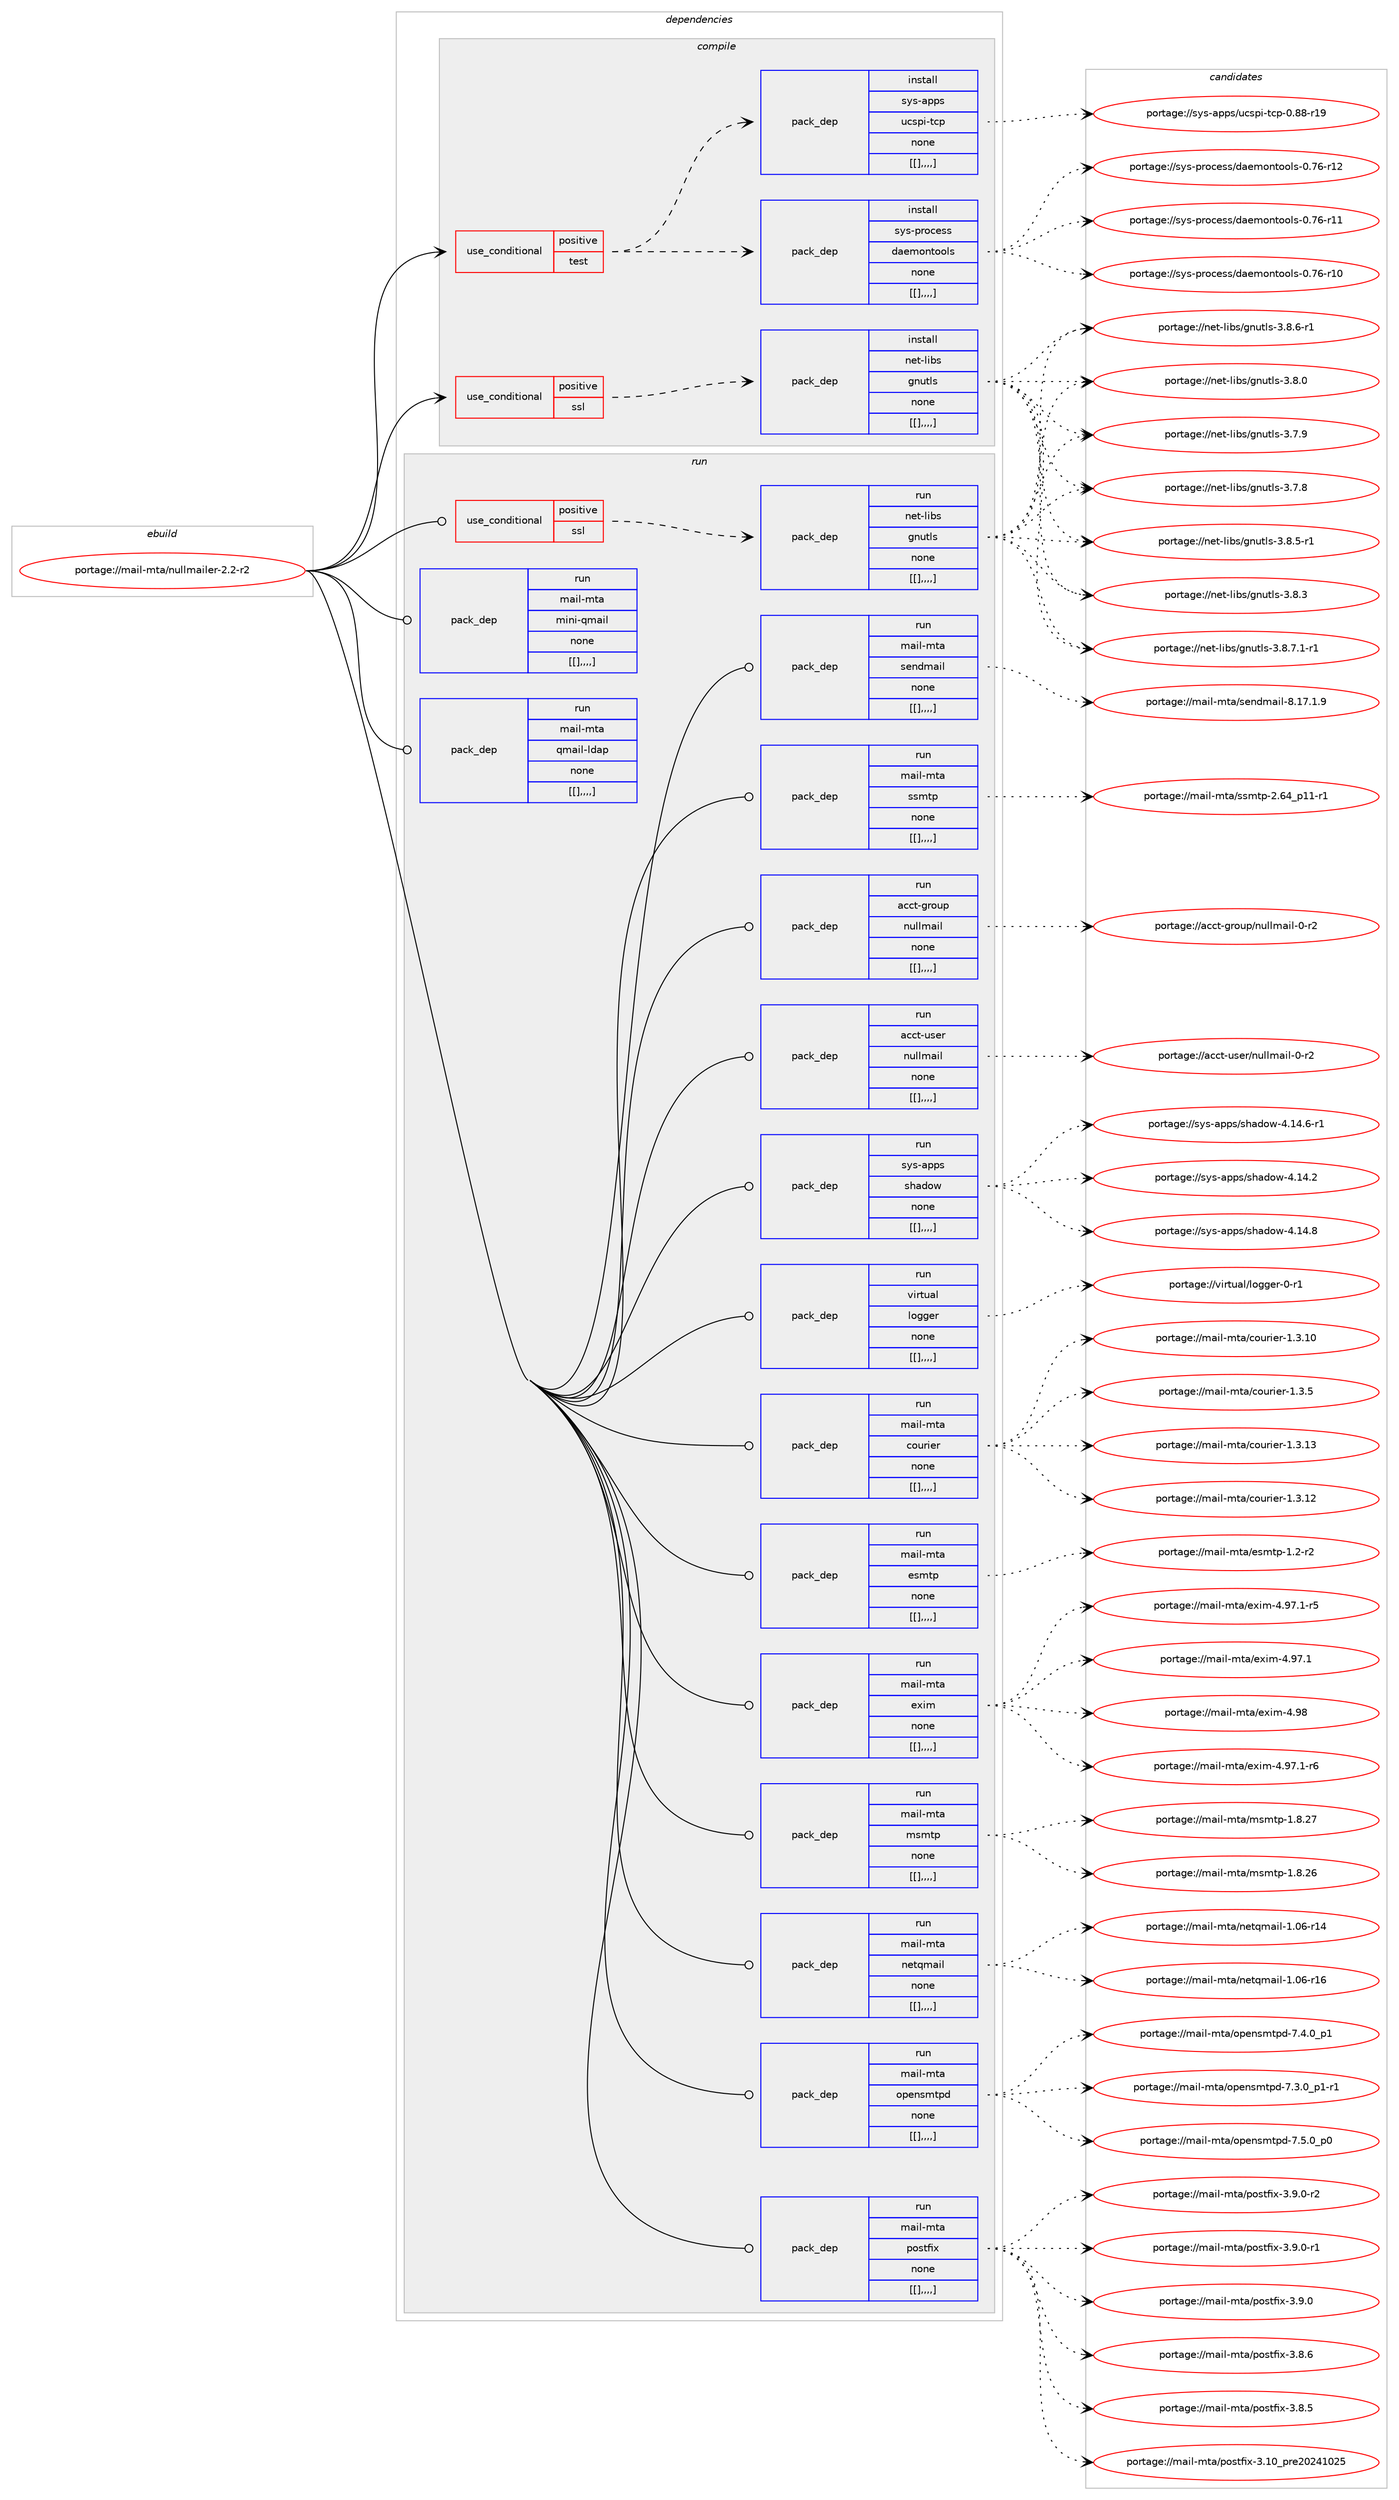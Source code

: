 digraph prolog {

# *************
# Graph options
# *************

newrank=true;
concentrate=true;
compound=true;
graph [rankdir=LR,fontname=Helvetica,fontsize=10,ranksep=1.5];#, ranksep=2.5, nodesep=0.2];
edge  [arrowhead=vee];
node  [fontname=Helvetica,fontsize=10];

# **********
# The ebuild
# **********

subgraph cluster_leftcol {
color=gray;
label=<<i>ebuild</i>>;
id [label="portage://mail-mta/nullmailer-2.2-r2", color=red, width=4, href="../mail-mta/nullmailer-2.2-r2.svg"];
}

# ****************
# The dependencies
# ****************

subgraph cluster_midcol {
color=gray;
label=<<i>dependencies</i>>;
subgraph cluster_compile {
fillcolor="#eeeeee";
style=filled;
label=<<i>compile</i>>;
subgraph cond75580 {
dependency300243 [label=<<TABLE BORDER="0" CELLBORDER="1" CELLSPACING="0" CELLPADDING="4"><TR><TD ROWSPAN="3" CELLPADDING="10">use_conditional</TD></TR><TR><TD>positive</TD></TR><TR><TD>ssl</TD></TR></TABLE>>, shape=none, color=red];
subgraph pack222109 {
dependency300258 [label=<<TABLE BORDER="0" CELLBORDER="1" CELLSPACING="0" CELLPADDING="4" WIDTH="220"><TR><TD ROWSPAN="6" CELLPADDING="30">pack_dep</TD></TR><TR><TD WIDTH="110">install</TD></TR><TR><TD>net-libs</TD></TR><TR><TD>gnutls</TD></TR><TR><TD>none</TD></TR><TR><TD>[[],,,,]</TD></TR></TABLE>>, shape=none, color=blue];
}
dependency300243:e -> dependency300258:w [weight=20,style="dashed",arrowhead="vee"];
}
id:e -> dependency300243:w [weight=20,style="solid",arrowhead="vee"];
subgraph cond75602 {
dependency300320 [label=<<TABLE BORDER="0" CELLBORDER="1" CELLSPACING="0" CELLPADDING="4"><TR><TD ROWSPAN="3" CELLPADDING="10">use_conditional</TD></TR><TR><TD>positive</TD></TR><TR><TD>test</TD></TR></TABLE>>, shape=none, color=red];
subgraph pack222193 {
dependency300377 [label=<<TABLE BORDER="0" CELLBORDER="1" CELLSPACING="0" CELLPADDING="4" WIDTH="220"><TR><TD ROWSPAN="6" CELLPADDING="30">pack_dep</TD></TR><TR><TD WIDTH="110">install</TD></TR><TR><TD>sys-apps</TD></TR><TR><TD>ucspi-tcp</TD></TR><TR><TD>none</TD></TR><TR><TD>[[],,,,]</TD></TR></TABLE>>, shape=none, color=blue];
}
dependency300320:e -> dependency300377:w [weight=20,style="dashed",arrowhead="vee"];
subgraph pack222207 {
dependency300481 [label=<<TABLE BORDER="0" CELLBORDER="1" CELLSPACING="0" CELLPADDING="4" WIDTH="220"><TR><TD ROWSPAN="6" CELLPADDING="30">pack_dep</TD></TR><TR><TD WIDTH="110">install</TD></TR><TR><TD>sys-process</TD></TR><TR><TD>daemontools</TD></TR><TR><TD>none</TD></TR><TR><TD>[[],,,,]</TD></TR></TABLE>>, shape=none, color=blue];
}
dependency300320:e -> dependency300481:w [weight=20,style="dashed",arrowhead="vee"];
}
id:e -> dependency300320:w [weight=20,style="solid",arrowhead="vee"];
}
subgraph cluster_compileandrun {
fillcolor="#eeeeee";
style=filled;
label=<<i>compile and run</i>>;
}
subgraph cluster_run {
fillcolor="#eeeeee";
style=filled;
label=<<i>run</i>>;
subgraph cond75655 {
dependency300505 [label=<<TABLE BORDER="0" CELLBORDER="1" CELLSPACING="0" CELLPADDING="4"><TR><TD ROWSPAN="3" CELLPADDING="10">use_conditional</TD></TR><TR><TD>positive</TD></TR><TR><TD>ssl</TD></TR></TABLE>>, shape=none, color=red];
subgraph pack222287 {
dependency300506 [label=<<TABLE BORDER="0" CELLBORDER="1" CELLSPACING="0" CELLPADDING="4" WIDTH="220"><TR><TD ROWSPAN="6" CELLPADDING="30">pack_dep</TD></TR><TR><TD WIDTH="110">run</TD></TR><TR><TD>net-libs</TD></TR><TR><TD>gnutls</TD></TR><TR><TD>none</TD></TR><TR><TD>[[],,,,]</TD></TR></TABLE>>, shape=none, color=blue];
}
dependency300505:e -> dependency300506:w [weight=20,style="dashed",arrowhead="vee"];
}
id:e -> dependency300505:w [weight=20,style="solid",arrowhead="odot"];
subgraph pack222323 {
dependency300568 [label=<<TABLE BORDER="0" CELLBORDER="1" CELLSPACING="0" CELLPADDING="4" WIDTH="220"><TR><TD ROWSPAN="6" CELLPADDING="30">pack_dep</TD></TR><TR><TD WIDTH="110">run</TD></TR><TR><TD>acct-group</TD></TR><TR><TD>nullmail</TD></TR><TR><TD>none</TD></TR><TR><TD>[[],,,,]</TD></TR></TABLE>>, shape=none, color=blue];
}
id:e -> dependency300568:w [weight=20,style="solid",arrowhead="odot"];
subgraph pack222350 {
dependency300626 [label=<<TABLE BORDER="0" CELLBORDER="1" CELLSPACING="0" CELLPADDING="4" WIDTH="220"><TR><TD ROWSPAN="6" CELLPADDING="30">pack_dep</TD></TR><TR><TD WIDTH="110">run</TD></TR><TR><TD>acct-user</TD></TR><TR><TD>nullmail</TD></TR><TR><TD>none</TD></TR><TR><TD>[[],,,,]</TD></TR></TABLE>>, shape=none, color=blue];
}
id:e -> dependency300626:w [weight=20,style="solid",arrowhead="odot"];
subgraph pack222369 {
dependency300690 [label=<<TABLE BORDER="0" CELLBORDER="1" CELLSPACING="0" CELLPADDING="4" WIDTH="220"><TR><TD ROWSPAN="6" CELLPADDING="30">pack_dep</TD></TR><TR><TD WIDTH="110">run</TD></TR><TR><TD>sys-apps</TD></TR><TR><TD>shadow</TD></TR><TR><TD>none</TD></TR><TR><TD>[[],,,,]</TD></TR></TABLE>>, shape=none, color=blue];
}
id:e -> dependency300690:w [weight=20,style="solid",arrowhead="odot"];
subgraph pack222453 {
dependency300758 [label=<<TABLE BORDER="0" CELLBORDER="1" CELLSPACING="0" CELLPADDING="4" WIDTH="220"><TR><TD ROWSPAN="6" CELLPADDING="30">pack_dep</TD></TR><TR><TD WIDTH="110">run</TD></TR><TR><TD>virtual</TD></TR><TR><TD>logger</TD></TR><TR><TD>none</TD></TR><TR><TD>[[],,,,]</TD></TR></TABLE>>, shape=none, color=blue];
}
id:e -> dependency300758:w [weight=20,style="solid",arrowhead="odot"];
subgraph pack222468 {
dependency300785 [label=<<TABLE BORDER="0" CELLBORDER="1" CELLSPACING="0" CELLPADDING="4" WIDTH="220"><TR><TD ROWSPAN="6" CELLPADDING="30">pack_dep</TD></TR><TR><TD WIDTH="110">run</TD></TR><TR><TD>mail-mta</TD></TR><TR><TD>courier</TD></TR><TR><TD>none</TD></TR><TR><TD>[[],,,,]</TD></TR></TABLE>>, shape=none, color=blue];
}
id:e -> dependency300785:w [weight=20,style="solid",arrowhead="odot"];
subgraph pack222484 {
dependency300810 [label=<<TABLE BORDER="0" CELLBORDER="1" CELLSPACING="0" CELLPADDING="4" WIDTH="220"><TR><TD ROWSPAN="6" CELLPADDING="30">pack_dep</TD></TR><TR><TD WIDTH="110">run</TD></TR><TR><TD>mail-mta</TD></TR><TR><TD>esmtp</TD></TR><TR><TD>none</TD></TR><TR><TD>[[],,,,]</TD></TR></TABLE>>, shape=none, color=blue];
}
id:e -> dependency300810:w [weight=20,style="solid",arrowhead="odot"];
subgraph pack222504 {
dependency300902 [label=<<TABLE BORDER="0" CELLBORDER="1" CELLSPACING="0" CELLPADDING="4" WIDTH="220"><TR><TD ROWSPAN="6" CELLPADDING="30">pack_dep</TD></TR><TR><TD WIDTH="110">run</TD></TR><TR><TD>mail-mta</TD></TR><TR><TD>exim</TD></TR><TR><TD>none</TD></TR><TR><TD>[[],,,,]</TD></TR></TABLE>>, shape=none, color=blue];
}
id:e -> dependency300902:w [weight=20,style="solid",arrowhead="odot"];
subgraph pack222567 {
dependency300907 [label=<<TABLE BORDER="0" CELLBORDER="1" CELLSPACING="0" CELLPADDING="4" WIDTH="220"><TR><TD ROWSPAN="6" CELLPADDING="30">pack_dep</TD></TR><TR><TD WIDTH="110">run</TD></TR><TR><TD>mail-mta</TD></TR><TR><TD>mini-qmail</TD></TR><TR><TD>none</TD></TR><TR><TD>[[],,,,]</TD></TR></TABLE>>, shape=none, color=blue];
}
id:e -> dependency300907:w [weight=20,style="solid",arrowhead="odot"];
subgraph pack222609 {
dependency300984 [label=<<TABLE BORDER="0" CELLBORDER="1" CELLSPACING="0" CELLPADDING="4" WIDTH="220"><TR><TD ROWSPAN="6" CELLPADDING="30">pack_dep</TD></TR><TR><TD WIDTH="110">run</TD></TR><TR><TD>mail-mta</TD></TR><TR><TD>msmtp</TD></TR><TR><TD>none</TD></TR><TR><TD>[[],,,,]</TD></TR></TABLE>>, shape=none, color=blue];
}
id:e -> dependency300984:w [weight=20,style="solid",arrowhead="odot"];
subgraph pack222625 {
dependency300991 [label=<<TABLE BORDER="0" CELLBORDER="1" CELLSPACING="0" CELLPADDING="4" WIDTH="220"><TR><TD ROWSPAN="6" CELLPADDING="30">pack_dep</TD></TR><TR><TD WIDTH="110">run</TD></TR><TR><TD>mail-mta</TD></TR><TR><TD>netqmail</TD></TR><TR><TD>none</TD></TR><TR><TD>[[],,,,]</TD></TR></TABLE>>, shape=none, color=blue];
}
id:e -> dependency300991:w [weight=20,style="solid",arrowhead="odot"];
subgraph pack222631 {
dependency301021 [label=<<TABLE BORDER="0" CELLBORDER="1" CELLSPACING="0" CELLPADDING="4" WIDTH="220"><TR><TD ROWSPAN="6" CELLPADDING="30">pack_dep</TD></TR><TR><TD WIDTH="110">run</TD></TR><TR><TD>mail-mta</TD></TR><TR><TD>opensmtpd</TD></TR><TR><TD>none</TD></TR><TR><TD>[[],,,,]</TD></TR></TABLE>>, shape=none, color=blue];
}
id:e -> dependency301021:w [weight=20,style="solid",arrowhead="odot"];
subgraph pack222652 {
dependency301027 [label=<<TABLE BORDER="0" CELLBORDER="1" CELLSPACING="0" CELLPADDING="4" WIDTH="220"><TR><TD ROWSPAN="6" CELLPADDING="30">pack_dep</TD></TR><TR><TD WIDTH="110">run</TD></TR><TR><TD>mail-mta</TD></TR><TR><TD>postfix</TD></TR><TR><TD>none</TD></TR><TR><TD>[[],,,,]</TD></TR></TABLE>>, shape=none, color=blue];
}
id:e -> dependency301027:w [weight=20,style="solid",arrowhead="odot"];
subgraph pack222654 {
dependency301054 [label=<<TABLE BORDER="0" CELLBORDER="1" CELLSPACING="0" CELLPADDING="4" WIDTH="220"><TR><TD ROWSPAN="6" CELLPADDING="30">pack_dep</TD></TR><TR><TD WIDTH="110">run</TD></TR><TR><TD>mail-mta</TD></TR><TR><TD>qmail-ldap</TD></TR><TR><TD>none</TD></TR><TR><TD>[[],,,,]</TD></TR></TABLE>>, shape=none, color=blue];
}
id:e -> dependency301054:w [weight=20,style="solid",arrowhead="odot"];
subgraph pack222675 {
dependency301078 [label=<<TABLE BORDER="0" CELLBORDER="1" CELLSPACING="0" CELLPADDING="4" WIDTH="220"><TR><TD ROWSPAN="6" CELLPADDING="30">pack_dep</TD></TR><TR><TD WIDTH="110">run</TD></TR><TR><TD>mail-mta</TD></TR><TR><TD>sendmail</TD></TR><TR><TD>none</TD></TR><TR><TD>[[],,,,]</TD></TR></TABLE>>, shape=none, color=blue];
}
id:e -> dependency301078:w [weight=20,style="solid",arrowhead="odot"];
subgraph pack222692 {
dependency301081 [label=<<TABLE BORDER="0" CELLBORDER="1" CELLSPACING="0" CELLPADDING="4" WIDTH="220"><TR><TD ROWSPAN="6" CELLPADDING="30">pack_dep</TD></TR><TR><TD WIDTH="110">run</TD></TR><TR><TD>mail-mta</TD></TR><TR><TD>ssmtp</TD></TR><TR><TD>none</TD></TR><TR><TD>[[],,,,]</TD></TR></TABLE>>, shape=none, color=blue];
}
id:e -> dependency301081:w [weight=20,style="solid",arrowhead="odot"];
}
}

# **************
# The candidates
# **************

subgraph cluster_choices {
rank=same;
color=gray;
label=<<i>candidates</i>>;

subgraph choice220983 {
color=black;
nodesep=1;
choice11010111645108105981154710311011711610811545514656465546494511449 [label="portage://net-libs/gnutls-3.8.7.1-r1", color=red, width=4,href="../net-libs/gnutls-3.8.7.1-r1.svg"];
choice1101011164510810598115471031101171161081154551465646544511449 [label="portage://net-libs/gnutls-3.8.6-r1", color=red, width=4,href="../net-libs/gnutls-3.8.6-r1.svg"];
choice1101011164510810598115471031101171161081154551465646534511449 [label="portage://net-libs/gnutls-3.8.5-r1", color=red, width=4,href="../net-libs/gnutls-3.8.5-r1.svg"];
choice110101116451081059811547103110117116108115455146564651 [label="portage://net-libs/gnutls-3.8.3", color=red, width=4,href="../net-libs/gnutls-3.8.3.svg"];
choice110101116451081059811547103110117116108115455146564648 [label="portage://net-libs/gnutls-3.8.0", color=red, width=4,href="../net-libs/gnutls-3.8.0.svg"];
choice110101116451081059811547103110117116108115455146554657 [label="portage://net-libs/gnutls-3.7.9", color=red, width=4,href="../net-libs/gnutls-3.7.9.svg"];
choice110101116451081059811547103110117116108115455146554656 [label="portage://net-libs/gnutls-3.7.8", color=red, width=4,href="../net-libs/gnutls-3.7.8.svg"];
dependency300258:e -> choice11010111645108105981154710311011711610811545514656465546494511449:w [style=dotted,weight="100"];
dependency300258:e -> choice1101011164510810598115471031101171161081154551465646544511449:w [style=dotted,weight="100"];
dependency300258:e -> choice1101011164510810598115471031101171161081154551465646534511449:w [style=dotted,weight="100"];
dependency300258:e -> choice110101116451081059811547103110117116108115455146564651:w [style=dotted,weight="100"];
dependency300258:e -> choice110101116451081059811547103110117116108115455146564648:w [style=dotted,weight="100"];
dependency300258:e -> choice110101116451081059811547103110117116108115455146554657:w [style=dotted,weight="100"];
dependency300258:e -> choice110101116451081059811547103110117116108115455146554656:w [style=dotted,weight="100"];
}
subgraph choice220993 {
color=black;
nodesep=1;
choice1151211154597112112115471179911511210545116991124548465656451144957 [label="portage://sys-apps/ucspi-tcp-0.88-r19", color=red, width=4,href="../sys-apps/ucspi-tcp-0.88-r19.svg"];
dependency300377:e -> choice1151211154597112112115471179911511210545116991124548465656451144957:w [style=dotted,weight="100"];
}
subgraph choice220997 {
color=black;
nodesep=1;
choice115121115451121141119910111511547100971011091111101161111111081154548465554451144950 [label="portage://sys-process/daemontools-0.76-r12", color=red, width=4,href="../sys-process/daemontools-0.76-r12.svg"];
choice115121115451121141119910111511547100971011091111101161111111081154548465554451144949 [label="portage://sys-process/daemontools-0.76-r11", color=red, width=4,href="../sys-process/daemontools-0.76-r11.svg"];
choice115121115451121141119910111511547100971011091111101161111111081154548465554451144948 [label="portage://sys-process/daemontools-0.76-r10", color=red, width=4,href="../sys-process/daemontools-0.76-r10.svg"];
dependency300481:e -> choice115121115451121141119910111511547100971011091111101161111111081154548465554451144950:w [style=dotted,weight="100"];
dependency300481:e -> choice115121115451121141119910111511547100971011091111101161111111081154548465554451144949:w [style=dotted,weight="100"];
dependency300481:e -> choice115121115451121141119910111511547100971011091111101161111111081154548465554451144948:w [style=dotted,weight="100"];
}
subgraph choice221001 {
color=black;
nodesep=1;
choice11010111645108105981154710311011711610811545514656465546494511449 [label="portage://net-libs/gnutls-3.8.7.1-r1", color=red, width=4,href="../net-libs/gnutls-3.8.7.1-r1.svg"];
choice1101011164510810598115471031101171161081154551465646544511449 [label="portage://net-libs/gnutls-3.8.6-r1", color=red, width=4,href="../net-libs/gnutls-3.8.6-r1.svg"];
choice1101011164510810598115471031101171161081154551465646534511449 [label="portage://net-libs/gnutls-3.8.5-r1", color=red, width=4,href="../net-libs/gnutls-3.8.5-r1.svg"];
choice110101116451081059811547103110117116108115455146564651 [label="portage://net-libs/gnutls-3.8.3", color=red, width=4,href="../net-libs/gnutls-3.8.3.svg"];
choice110101116451081059811547103110117116108115455146564648 [label="portage://net-libs/gnutls-3.8.0", color=red, width=4,href="../net-libs/gnutls-3.8.0.svg"];
choice110101116451081059811547103110117116108115455146554657 [label="portage://net-libs/gnutls-3.7.9", color=red, width=4,href="../net-libs/gnutls-3.7.9.svg"];
choice110101116451081059811547103110117116108115455146554656 [label="portage://net-libs/gnutls-3.7.8", color=red, width=4,href="../net-libs/gnutls-3.7.8.svg"];
dependency300506:e -> choice11010111645108105981154710311011711610811545514656465546494511449:w [style=dotted,weight="100"];
dependency300506:e -> choice1101011164510810598115471031101171161081154551465646544511449:w [style=dotted,weight="100"];
dependency300506:e -> choice1101011164510810598115471031101171161081154551465646534511449:w [style=dotted,weight="100"];
dependency300506:e -> choice110101116451081059811547103110117116108115455146564651:w [style=dotted,weight="100"];
dependency300506:e -> choice110101116451081059811547103110117116108115455146564648:w [style=dotted,weight="100"];
dependency300506:e -> choice110101116451081059811547103110117116108115455146554657:w [style=dotted,weight="100"];
dependency300506:e -> choice110101116451081059811547103110117116108115455146554656:w [style=dotted,weight="100"];
}
subgraph choice221006 {
color=black;
nodesep=1;
choice97999911645103114111117112471101171081081099710510845484511450 [label="portage://acct-group/nullmail-0-r2", color=red, width=4,href="../acct-group/nullmail-0-r2.svg"];
dependency300568:e -> choice97999911645103114111117112471101171081081099710510845484511450:w [style=dotted,weight="100"];
}
subgraph choice221008 {
color=black;
nodesep=1;
choice97999911645117115101114471101171081081099710510845484511450 [label="portage://acct-user/nullmail-0-r2", color=red, width=4,href="../acct-user/nullmail-0-r2.svg"];
dependency300626:e -> choice97999911645117115101114471101171081081099710510845484511450:w [style=dotted,weight="100"];
}
subgraph choice221023 {
color=black;
nodesep=1;
choice1151211154597112112115471151049710011111945524649524656 [label="portage://sys-apps/shadow-4.14.8", color=red, width=4,href="../sys-apps/shadow-4.14.8.svg"];
choice11512111545971121121154711510497100111119455246495246544511449 [label="portage://sys-apps/shadow-4.14.6-r1", color=red, width=4,href="../sys-apps/shadow-4.14.6-r1.svg"];
choice1151211154597112112115471151049710011111945524649524650 [label="portage://sys-apps/shadow-4.14.2", color=red, width=4,href="../sys-apps/shadow-4.14.2.svg"];
dependency300690:e -> choice1151211154597112112115471151049710011111945524649524656:w [style=dotted,weight="100"];
dependency300690:e -> choice11512111545971121121154711510497100111119455246495246544511449:w [style=dotted,weight="100"];
dependency300690:e -> choice1151211154597112112115471151049710011111945524649524650:w [style=dotted,weight="100"];
}
subgraph choice221035 {
color=black;
nodesep=1;
choice118105114116117971084710811110310310111445484511449 [label="portage://virtual/logger-0-r1", color=red, width=4,href="../virtual/logger-0-r1.svg"];
dependency300758:e -> choice118105114116117971084710811110310310111445484511449:w [style=dotted,weight="100"];
}
subgraph choice221038 {
color=black;
nodesep=1;
choice109971051084510911697479911111711410510111445494651464951 [label="portage://mail-mta/courier-1.3.13", color=red, width=4,href="../mail-mta/courier-1.3.13.svg"];
choice109971051084510911697479911111711410510111445494651464950 [label="portage://mail-mta/courier-1.3.12", color=red, width=4,href="../mail-mta/courier-1.3.12.svg"];
choice109971051084510911697479911111711410510111445494651464948 [label="portage://mail-mta/courier-1.3.10", color=red, width=4,href="../mail-mta/courier-1.3.10.svg"];
choice1099710510845109116974799111117114105101114454946514653 [label="portage://mail-mta/courier-1.3.5", color=red, width=4,href="../mail-mta/courier-1.3.5.svg"];
dependency300785:e -> choice109971051084510911697479911111711410510111445494651464951:w [style=dotted,weight="100"];
dependency300785:e -> choice109971051084510911697479911111711410510111445494651464950:w [style=dotted,weight="100"];
dependency300785:e -> choice109971051084510911697479911111711410510111445494651464948:w [style=dotted,weight="100"];
dependency300785:e -> choice1099710510845109116974799111117114105101114454946514653:w [style=dotted,weight="100"];
}
subgraph choice221040 {
color=black;
nodesep=1;
choice10997105108451091169747101115109116112454946504511450 [label="portage://mail-mta/esmtp-1.2-r2", color=red, width=4,href="../mail-mta/esmtp-1.2-r2.svg"];
dependency300810:e -> choice10997105108451091169747101115109116112454946504511450:w [style=dotted,weight="100"];
}
subgraph choice221042 {
color=black;
nodesep=1;
choice109971051084510911697471011201051094552465756 [label="portage://mail-mta/exim-4.98", color=red, width=4,href="../mail-mta/exim-4.98.svg"];
choice10997105108451091169747101120105109455246575546494511454 [label="portage://mail-mta/exim-4.97.1-r6", color=red, width=4,href="../mail-mta/exim-4.97.1-r6.svg"];
choice10997105108451091169747101120105109455246575546494511453 [label="portage://mail-mta/exim-4.97.1-r5", color=red, width=4,href="../mail-mta/exim-4.97.1-r5.svg"];
choice1099710510845109116974710112010510945524657554649 [label="portage://mail-mta/exim-4.97.1", color=red, width=4,href="../mail-mta/exim-4.97.1.svg"];
dependency300902:e -> choice109971051084510911697471011201051094552465756:w [style=dotted,weight="100"];
dependency300902:e -> choice10997105108451091169747101120105109455246575546494511454:w [style=dotted,weight="100"];
dependency300902:e -> choice10997105108451091169747101120105109455246575546494511453:w [style=dotted,weight="100"];
dependency300902:e -> choice1099710510845109116974710112010510945524657554649:w [style=dotted,weight="100"];
}
subgraph choice221047 {
color=black;
nodesep=1;
}
subgraph choice221050 {
color=black;
nodesep=1;
choice1099710510845109116974710911510911611245494656465055 [label="portage://mail-mta/msmtp-1.8.27", color=red, width=4,href="../mail-mta/msmtp-1.8.27.svg"];
choice1099710510845109116974710911510911611245494656465054 [label="portage://mail-mta/msmtp-1.8.26", color=red, width=4,href="../mail-mta/msmtp-1.8.26.svg"];
dependency300984:e -> choice1099710510845109116974710911510911611245494656465055:w [style=dotted,weight="100"];
dependency300984:e -> choice1099710510845109116974710911510911611245494656465054:w [style=dotted,weight="100"];
}
subgraph choice221053 {
color=black;
nodesep=1;
choice10997105108451091169747110101116113109971051084549464854451144954 [label="portage://mail-mta/netqmail-1.06-r16", color=red, width=4,href="../mail-mta/netqmail-1.06-r16.svg"];
choice10997105108451091169747110101116113109971051084549464854451144952 [label="portage://mail-mta/netqmail-1.06-r14", color=red, width=4,href="../mail-mta/netqmail-1.06-r14.svg"];
dependency300991:e -> choice10997105108451091169747110101116113109971051084549464854451144954:w [style=dotted,weight="100"];
dependency300991:e -> choice10997105108451091169747110101116113109971051084549464854451144952:w [style=dotted,weight="100"];
}
subgraph choice221054 {
color=black;
nodesep=1;
choice109971051084510911697471111121011101151091161121004555465346489511248 [label="portage://mail-mta/opensmtpd-7.5.0_p0", color=red, width=4,href="../mail-mta/opensmtpd-7.5.0_p0.svg"];
choice109971051084510911697471111121011101151091161121004555465246489511249 [label="portage://mail-mta/opensmtpd-7.4.0_p1", color=red, width=4,href="../mail-mta/opensmtpd-7.4.0_p1.svg"];
choice1099710510845109116974711111210111011510911611210045554651464895112494511449 [label="portage://mail-mta/opensmtpd-7.3.0_p1-r1", color=red, width=4,href="../mail-mta/opensmtpd-7.3.0_p1-r1.svg"];
dependency301021:e -> choice109971051084510911697471111121011101151091161121004555465346489511248:w [style=dotted,weight="100"];
dependency301021:e -> choice109971051084510911697471111121011101151091161121004555465246489511249:w [style=dotted,weight="100"];
dependency301021:e -> choice1099710510845109116974711111210111011510911611210045554651464895112494511449:w [style=dotted,weight="100"];
}
subgraph choice221084 {
color=black;
nodesep=1;
choice109971051084510911697471121111151161021051204551464948951121141015048505249485053 [label="portage://mail-mta/postfix-3.10_pre20241025", color=red, width=4,href="../mail-mta/postfix-3.10_pre20241025.svg"];
choice109971051084510911697471121111151161021051204551465746484511450 [label="portage://mail-mta/postfix-3.9.0-r2", color=red, width=4,href="../mail-mta/postfix-3.9.0-r2.svg"];
choice109971051084510911697471121111151161021051204551465746484511449 [label="portage://mail-mta/postfix-3.9.0-r1", color=red, width=4,href="../mail-mta/postfix-3.9.0-r1.svg"];
choice10997105108451091169747112111115116102105120455146574648 [label="portage://mail-mta/postfix-3.9.0", color=red, width=4,href="../mail-mta/postfix-3.9.0.svg"];
choice10997105108451091169747112111115116102105120455146564654 [label="portage://mail-mta/postfix-3.8.6", color=red, width=4,href="../mail-mta/postfix-3.8.6.svg"];
choice10997105108451091169747112111115116102105120455146564653 [label="portage://mail-mta/postfix-3.8.5", color=red, width=4,href="../mail-mta/postfix-3.8.5.svg"];
dependency301027:e -> choice109971051084510911697471121111151161021051204551464948951121141015048505249485053:w [style=dotted,weight="100"];
dependency301027:e -> choice109971051084510911697471121111151161021051204551465746484511450:w [style=dotted,weight="100"];
dependency301027:e -> choice109971051084510911697471121111151161021051204551465746484511449:w [style=dotted,weight="100"];
dependency301027:e -> choice10997105108451091169747112111115116102105120455146574648:w [style=dotted,weight="100"];
dependency301027:e -> choice10997105108451091169747112111115116102105120455146564654:w [style=dotted,weight="100"];
dependency301027:e -> choice10997105108451091169747112111115116102105120455146564653:w [style=dotted,weight="100"];
}
subgraph choice221087 {
color=black;
nodesep=1;
}
subgraph choice221109 {
color=black;
nodesep=1;
choice1099710510845109116974711510111010010997105108455646495546494657 [label="portage://mail-mta/sendmail-8.17.1.9", color=red, width=4,href="../mail-mta/sendmail-8.17.1.9.svg"];
dependency301078:e -> choice1099710510845109116974711510111010010997105108455646495546494657:w [style=dotted,weight="100"];
}
subgraph choice221121 {
color=black;
nodesep=1;
choice1099710510845109116974711511510911611245504654529511249494511449 [label="portage://mail-mta/ssmtp-2.64_p11-r1", color=red, width=4,href="../mail-mta/ssmtp-2.64_p11-r1.svg"];
dependency301081:e -> choice1099710510845109116974711511510911611245504654529511249494511449:w [style=dotted,weight="100"];
}
}

}
